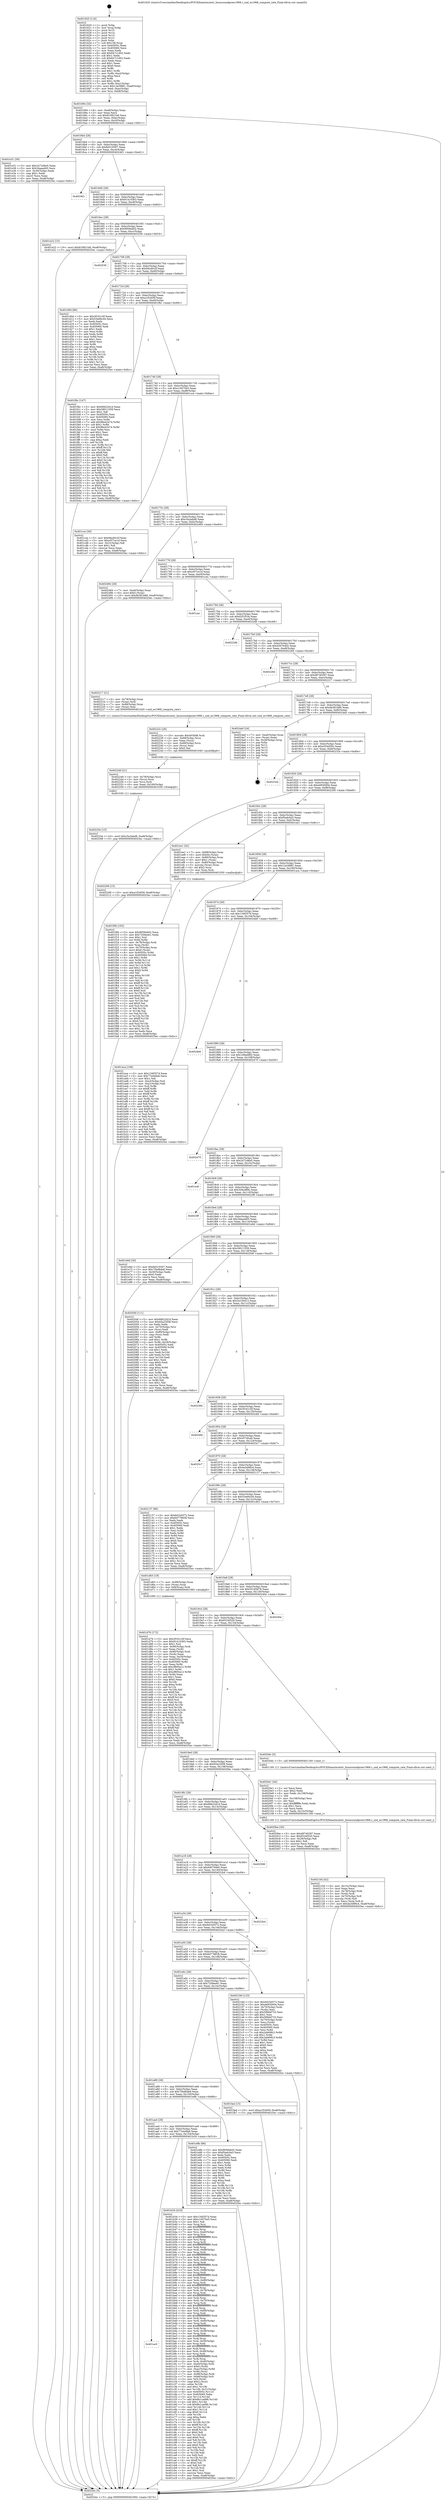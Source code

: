 digraph "0x401620" {
  label = "0x401620 (/mnt/c/Users/mathe/Desktop/tcc/POCII/binaries/extr_linuxsoundpcies1968.c_snd_es1968_compute_rate_Final-ollvm.out::main(0))"
  labelloc = "t"
  node[shape=record]

  Entry [label="",width=0.3,height=0.3,shape=circle,fillcolor=black,style=filled]
  "0x401694" [label="{
     0x401694 [32]\l
     | [instrs]\l
     &nbsp;&nbsp;0x401694 \<+6\>: mov -0xa8(%rbp),%eax\l
     &nbsp;&nbsp;0x40169a \<+2\>: mov %eax,%ecx\l
     &nbsp;&nbsp;0x40169c \<+6\>: sub $0x810821b6,%ecx\l
     &nbsp;&nbsp;0x4016a2 \<+6\>: mov %eax,-0xbc(%rbp)\l
     &nbsp;&nbsp;0x4016a8 \<+6\>: mov %ecx,-0xc0(%rbp)\l
     &nbsp;&nbsp;0x4016ae \<+6\>: je 0000000000401e31 \<main+0x811\>\l
  }"]
  "0x401e31" [label="{
     0x401e31 [30]\l
     | [instrs]\l
     &nbsp;&nbsp;0x401e31 \<+5\>: mov $0x2472d6e5,%eax\l
     &nbsp;&nbsp;0x401e36 \<+5\>: mov $0x34aaa465,%ecx\l
     &nbsp;&nbsp;0x401e3b \<+3\>: mov -0x30(%rbp),%edx\l
     &nbsp;&nbsp;0x401e3e \<+3\>: cmp $0x1,%edx\l
     &nbsp;&nbsp;0x401e41 \<+3\>: cmovl %ecx,%eax\l
     &nbsp;&nbsp;0x401e44 \<+6\>: mov %eax,-0xa8(%rbp)\l
     &nbsp;&nbsp;0x401e4a \<+5\>: jmp 00000000004025ec \<main+0xfcc\>\l
  }"]
  "0x4016b4" [label="{
     0x4016b4 [28]\l
     | [instrs]\l
     &nbsp;&nbsp;0x4016b4 \<+5\>: jmp 00000000004016b9 \<main+0x99\>\l
     &nbsp;&nbsp;0x4016b9 \<+6\>: mov -0xbc(%rbp),%eax\l
     &nbsp;&nbsp;0x4016bf \<+5\>: sub $0x8d319307,%eax\l
     &nbsp;&nbsp;0x4016c4 \<+6\>: mov %eax,-0xc4(%rbp)\l
     &nbsp;&nbsp;0x4016ca \<+6\>: je 0000000000402461 \<main+0xe41\>\l
  }"]
  Exit [label="",width=0.3,height=0.3,shape=circle,fillcolor=black,style=filled,peripheries=2]
  "0x402461" [label="{
     0x402461\l
  }", style=dashed]
  "0x4016d0" [label="{
     0x4016d0 [28]\l
     | [instrs]\l
     &nbsp;&nbsp;0x4016d0 \<+5\>: jmp 00000000004016d5 \<main+0xb5\>\l
     &nbsp;&nbsp;0x4016d5 \<+6\>: mov -0xbc(%rbp),%eax\l
     &nbsp;&nbsp;0x4016db \<+5\>: sub $0x91410363,%eax\l
     &nbsp;&nbsp;0x4016e0 \<+6\>: mov %eax,-0xc8(%rbp)\l
     &nbsp;&nbsp;0x4016e6 \<+6\>: je 0000000000401e22 \<main+0x802\>\l
  }"]
  "0x40225e" [label="{
     0x40225e [15]\l
     | [instrs]\l
     &nbsp;&nbsp;0x40225e \<+10\>: movl $0xc5a3abd8,-0xa8(%rbp)\l
     &nbsp;&nbsp;0x402268 \<+5\>: jmp 00000000004025ec \<main+0xfcc\>\l
  }"]
  "0x401e22" [label="{
     0x401e22 [15]\l
     | [instrs]\l
     &nbsp;&nbsp;0x401e22 \<+10\>: movl $0x810821b6,-0xa8(%rbp)\l
     &nbsp;&nbsp;0x401e2c \<+5\>: jmp 00000000004025ec \<main+0xfcc\>\l
  }"]
  "0x4016ec" [label="{
     0x4016ec [28]\l
     | [instrs]\l
     &nbsp;&nbsp;0x4016ec \<+5\>: jmp 00000000004016f1 \<main+0xd1\>\l
     &nbsp;&nbsp;0x4016f1 \<+6\>: mov -0xbc(%rbp),%eax\l
     &nbsp;&nbsp;0x4016f7 \<+5\>: sub $0x9959eb02,%eax\l
     &nbsp;&nbsp;0x4016fc \<+6\>: mov %eax,-0xcc(%rbp)\l
     &nbsp;&nbsp;0x401702 \<+6\>: je 0000000000402536 \<main+0xf16\>\l
  }"]
  "0x402249" [label="{
     0x402249 [21]\l
     | [instrs]\l
     &nbsp;&nbsp;0x402249 \<+4\>: mov -0x78(%rbp),%rcx\l
     &nbsp;&nbsp;0x40224d \<+3\>: mov (%rcx),%rcx\l
     &nbsp;&nbsp;0x402250 \<+3\>: mov %rcx,%rdi\l
     &nbsp;&nbsp;0x402253 \<+6\>: mov %eax,-0x160(%rbp)\l
     &nbsp;&nbsp;0x402259 \<+5\>: call 0000000000401030 \<free@plt\>\l
     | [calls]\l
     &nbsp;&nbsp;0x401030 \{1\} (unknown)\l
  }"]
  "0x402536" [label="{
     0x402536\l
  }", style=dashed]
  "0x401708" [label="{
     0x401708 [28]\l
     | [instrs]\l
     &nbsp;&nbsp;0x401708 \<+5\>: jmp 000000000040170d \<main+0xed\>\l
     &nbsp;&nbsp;0x40170d \<+6\>: mov -0xbc(%rbp),%eax\l
     &nbsp;&nbsp;0x401713 \<+5\>: sub $0x9dcd0c2f,%eax\l
     &nbsp;&nbsp;0x401718 \<+6\>: mov %eax,-0xd0(%rbp)\l
     &nbsp;&nbsp;0x40171e \<+6\>: je 0000000000401d0d \<main+0x6ed\>\l
  }"]
  "0x40222c" [label="{
     0x40222c [29]\l
     | [instrs]\l
     &nbsp;&nbsp;0x40222c \<+10\>: movabs $0x4030d6,%rdi\l
     &nbsp;&nbsp;0x402236 \<+4\>: mov -0x68(%rbp),%rcx\l
     &nbsp;&nbsp;0x40223a \<+2\>: mov %eax,(%rcx)\l
     &nbsp;&nbsp;0x40223c \<+4\>: mov -0x68(%rbp),%rcx\l
     &nbsp;&nbsp;0x402240 \<+2\>: mov (%rcx),%esi\l
     &nbsp;&nbsp;0x402242 \<+2\>: mov $0x0,%al\l
     &nbsp;&nbsp;0x402244 \<+5\>: call 0000000000401040 \<printf@plt\>\l
     | [calls]\l
     &nbsp;&nbsp;0x401040 \{1\} (unknown)\l
  }"]
  "0x401d0d" [label="{
     0x401d0d [86]\l
     | [instrs]\l
     &nbsp;&nbsp;0x401d0d \<+5\>: mov $0x3f161c5f,%eax\l
     &nbsp;&nbsp;0x401d12 \<+5\>: mov $0x53e66c04,%ecx\l
     &nbsp;&nbsp;0x401d17 \<+2\>: xor %edx,%edx\l
     &nbsp;&nbsp;0x401d19 \<+7\>: mov 0x40505c,%esi\l
     &nbsp;&nbsp;0x401d20 \<+7\>: mov 0x405060,%edi\l
     &nbsp;&nbsp;0x401d27 \<+3\>: sub $0x1,%edx\l
     &nbsp;&nbsp;0x401d2a \<+3\>: mov %esi,%r8d\l
     &nbsp;&nbsp;0x401d2d \<+3\>: add %edx,%r8d\l
     &nbsp;&nbsp;0x401d30 \<+4\>: imul %r8d,%esi\l
     &nbsp;&nbsp;0x401d34 \<+3\>: and $0x1,%esi\l
     &nbsp;&nbsp;0x401d37 \<+3\>: cmp $0x0,%esi\l
     &nbsp;&nbsp;0x401d3a \<+4\>: sete %r9b\l
     &nbsp;&nbsp;0x401d3e \<+3\>: cmp $0xa,%edi\l
     &nbsp;&nbsp;0x401d41 \<+4\>: setl %r10b\l
     &nbsp;&nbsp;0x401d45 \<+3\>: mov %r9b,%r11b\l
     &nbsp;&nbsp;0x401d48 \<+3\>: and %r10b,%r11b\l
     &nbsp;&nbsp;0x401d4b \<+3\>: xor %r10b,%r9b\l
     &nbsp;&nbsp;0x401d4e \<+3\>: or %r9b,%r11b\l
     &nbsp;&nbsp;0x401d51 \<+4\>: test $0x1,%r11b\l
     &nbsp;&nbsp;0x401d55 \<+3\>: cmovne %ecx,%eax\l
     &nbsp;&nbsp;0x401d58 \<+6\>: mov %eax,-0xa8(%rbp)\l
     &nbsp;&nbsp;0x401d5e \<+5\>: jmp 00000000004025ec \<main+0xfcc\>\l
  }"]
  "0x401724" [label="{
     0x401724 [28]\l
     | [instrs]\l
     &nbsp;&nbsp;0x401724 \<+5\>: jmp 0000000000401729 \<main+0x109\>\l
     &nbsp;&nbsp;0x401729 \<+6\>: mov -0xbc(%rbp),%eax\l
     &nbsp;&nbsp;0x40172f \<+5\>: sub $0xa1f2405f,%eax\l
     &nbsp;&nbsp;0x401734 \<+6\>: mov %eax,-0xd4(%rbp)\l
     &nbsp;&nbsp;0x40173a \<+6\>: je 0000000000401fbc \<main+0x99c\>\l
  }"]
  "0x40210d" [label="{
     0x40210d [42]\l
     | [instrs]\l
     &nbsp;&nbsp;0x40210d \<+6\>: mov -0x15c(%rbp),%ecx\l
     &nbsp;&nbsp;0x402113 \<+3\>: imul %eax,%ecx\l
     &nbsp;&nbsp;0x402116 \<+4\>: mov -0x78(%rbp),%rdi\l
     &nbsp;&nbsp;0x40211a \<+3\>: mov (%rdi),%rdi\l
     &nbsp;&nbsp;0x40211d \<+4\>: mov -0x70(%rbp),%r8\l
     &nbsp;&nbsp;0x402121 \<+3\>: movslq (%r8),%r8\l
     &nbsp;&nbsp;0x402124 \<+4\>: mov %ecx,(%rdi,%r8,4)\l
     &nbsp;&nbsp;0x402128 \<+10\>: movl $0x4a3d98c4,-0xa8(%rbp)\l
     &nbsp;&nbsp;0x402132 \<+5\>: jmp 00000000004025ec \<main+0xfcc\>\l
  }"]
  "0x401fbc" [label="{
     0x401fbc [147]\l
     | [instrs]\l
     &nbsp;&nbsp;0x401fbc \<+5\>: mov $0x66622d1d,%eax\l
     &nbsp;&nbsp;0x401fc1 \<+5\>: mov $0x39011559,%ecx\l
     &nbsp;&nbsp;0x401fc6 \<+2\>: mov $0x1,%dl\l
     &nbsp;&nbsp;0x401fc8 \<+7\>: mov 0x40505c,%esi\l
     &nbsp;&nbsp;0x401fcf \<+7\>: mov 0x405060,%edi\l
     &nbsp;&nbsp;0x401fd6 \<+3\>: mov %esi,%r8d\l
     &nbsp;&nbsp;0x401fd9 \<+7\>: add $0x96e42e74,%r8d\l
     &nbsp;&nbsp;0x401fe0 \<+4\>: sub $0x1,%r8d\l
     &nbsp;&nbsp;0x401fe4 \<+7\>: sub $0x96e42e74,%r8d\l
     &nbsp;&nbsp;0x401feb \<+4\>: imul %r8d,%esi\l
     &nbsp;&nbsp;0x401fef \<+3\>: and $0x1,%esi\l
     &nbsp;&nbsp;0x401ff2 \<+3\>: cmp $0x0,%esi\l
     &nbsp;&nbsp;0x401ff5 \<+4\>: sete %r9b\l
     &nbsp;&nbsp;0x401ff9 \<+3\>: cmp $0xa,%edi\l
     &nbsp;&nbsp;0x401ffc \<+4\>: setl %r10b\l
     &nbsp;&nbsp;0x402000 \<+3\>: mov %r9b,%r11b\l
     &nbsp;&nbsp;0x402003 \<+4\>: xor $0xff,%r11b\l
     &nbsp;&nbsp;0x402007 \<+3\>: mov %r10b,%bl\l
     &nbsp;&nbsp;0x40200a \<+3\>: xor $0xff,%bl\l
     &nbsp;&nbsp;0x40200d \<+3\>: xor $0x0,%dl\l
     &nbsp;&nbsp;0x402010 \<+3\>: mov %r11b,%r14b\l
     &nbsp;&nbsp;0x402013 \<+4\>: and $0x0,%r14b\l
     &nbsp;&nbsp;0x402017 \<+3\>: and %dl,%r9b\l
     &nbsp;&nbsp;0x40201a \<+3\>: mov %bl,%r15b\l
     &nbsp;&nbsp;0x40201d \<+4\>: and $0x0,%r15b\l
     &nbsp;&nbsp;0x402021 \<+3\>: and %dl,%r10b\l
     &nbsp;&nbsp;0x402024 \<+3\>: or %r9b,%r14b\l
     &nbsp;&nbsp;0x402027 \<+3\>: or %r10b,%r15b\l
     &nbsp;&nbsp;0x40202a \<+3\>: xor %r15b,%r14b\l
     &nbsp;&nbsp;0x40202d \<+3\>: or %bl,%r11b\l
     &nbsp;&nbsp;0x402030 \<+4\>: xor $0xff,%r11b\l
     &nbsp;&nbsp;0x402034 \<+3\>: or $0x0,%dl\l
     &nbsp;&nbsp;0x402037 \<+3\>: and %dl,%r11b\l
     &nbsp;&nbsp;0x40203a \<+3\>: or %r11b,%r14b\l
     &nbsp;&nbsp;0x40203d \<+4\>: test $0x1,%r14b\l
     &nbsp;&nbsp;0x402041 \<+3\>: cmovne %ecx,%eax\l
     &nbsp;&nbsp;0x402044 \<+6\>: mov %eax,-0xa8(%rbp)\l
     &nbsp;&nbsp;0x40204a \<+5\>: jmp 00000000004025ec \<main+0xfcc\>\l
  }"]
  "0x401740" [label="{
     0x401740 [28]\l
     | [instrs]\l
     &nbsp;&nbsp;0x401740 \<+5\>: jmp 0000000000401745 \<main+0x125\>\l
     &nbsp;&nbsp;0x401745 \<+6\>: mov -0xbc(%rbp),%eax\l
     &nbsp;&nbsp;0x40174b \<+5\>: sub $0xc10070e5,%eax\l
     &nbsp;&nbsp;0x401750 \<+6\>: mov %eax,-0xd8(%rbp)\l
     &nbsp;&nbsp;0x401756 \<+6\>: je 0000000000401cce \<main+0x6ae\>\l
  }"]
  "0x4020e1" [label="{
     0x4020e1 [44]\l
     | [instrs]\l
     &nbsp;&nbsp;0x4020e1 \<+2\>: xor %ecx,%ecx\l
     &nbsp;&nbsp;0x4020e3 \<+5\>: mov $0x2,%edx\l
     &nbsp;&nbsp;0x4020e8 \<+6\>: mov %edx,-0x158(%rbp)\l
     &nbsp;&nbsp;0x4020ee \<+1\>: cltd\l
     &nbsp;&nbsp;0x4020ef \<+6\>: mov -0x158(%rbp),%esi\l
     &nbsp;&nbsp;0x4020f5 \<+2\>: idiv %esi\l
     &nbsp;&nbsp;0x4020f7 \<+6\>: imul $0xfffffffe,%edx,%edx\l
     &nbsp;&nbsp;0x4020fd \<+3\>: sub $0x1,%ecx\l
     &nbsp;&nbsp;0x402100 \<+2\>: sub %ecx,%edx\l
     &nbsp;&nbsp;0x402102 \<+6\>: mov %edx,-0x15c(%rbp)\l
     &nbsp;&nbsp;0x402108 \<+5\>: call 0000000000401160 \<next_i\>\l
     | [calls]\l
     &nbsp;&nbsp;0x401160 \{1\} (/mnt/c/Users/mathe/Desktop/tcc/POCII/binaries/extr_linuxsoundpcies1968.c_snd_es1968_compute_rate_Final-ollvm.out::next_i)\l
  }"]
  "0x401cce" [label="{
     0x401cce [30]\l
     | [instrs]\l
     &nbsp;&nbsp;0x401cce \<+5\>: mov $0x9dcd0c2f,%eax\l
     &nbsp;&nbsp;0x401cd3 \<+5\>: mov $0xcf37ce1d,%ecx\l
     &nbsp;&nbsp;0x401cd8 \<+3\>: mov -0x31(%rbp),%dl\l
     &nbsp;&nbsp;0x401cdb \<+3\>: test $0x1,%dl\l
     &nbsp;&nbsp;0x401cde \<+3\>: cmovne %ecx,%eax\l
     &nbsp;&nbsp;0x401ce1 \<+6\>: mov %eax,-0xa8(%rbp)\l
     &nbsp;&nbsp;0x401ce7 \<+5\>: jmp 00000000004025ec \<main+0xfcc\>\l
  }"]
  "0x40175c" [label="{
     0x40175c [28]\l
     | [instrs]\l
     &nbsp;&nbsp;0x40175c \<+5\>: jmp 0000000000401761 \<main+0x141\>\l
     &nbsp;&nbsp;0x401761 \<+6\>: mov -0xbc(%rbp),%eax\l
     &nbsp;&nbsp;0x401767 \<+5\>: sub $0xc5a3abd8,%eax\l
     &nbsp;&nbsp;0x40176c \<+6\>: mov %eax,-0xdc(%rbp)\l
     &nbsp;&nbsp;0x401772 \<+6\>: je 0000000000402484 \<main+0xe64\>\l
  }"]
  "0x401f0b" [label="{
     0x401f0b [162]\l
     | [instrs]\l
     &nbsp;&nbsp;0x401f0b \<+5\>: mov $0x9959eb02,%ecx\l
     &nbsp;&nbsp;0x401f10 \<+5\>: mov $0x7209ee61,%edx\l
     &nbsp;&nbsp;0x401f15 \<+3\>: mov $0x1,%sil\l
     &nbsp;&nbsp;0x401f18 \<+3\>: xor %r8d,%r8d\l
     &nbsp;&nbsp;0x401f1b \<+4\>: mov -0x78(%rbp),%rdi\l
     &nbsp;&nbsp;0x401f1f \<+3\>: mov %rax,(%rdi)\l
     &nbsp;&nbsp;0x401f22 \<+4\>: mov -0x70(%rbp),%rax\l
     &nbsp;&nbsp;0x401f26 \<+6\>: movl $0x0,(%rax)\l
     &nbsp;&nbsp;0x401f2c \<+8\>: mov 0x40505c,%r9d\l
     &nbsp;&nbsp;0x401f34 \<+8\>: mov 0x405060,%r10d\l
     &nbsp;&nbsp;0x401f3c \<+4\>: sub $0x1,%r8d\l
     &nbsp;&nbsp;0x401f40 \<+3\>: mov %r9d,%r11d\l
     &nbsp;&nbsp;0x401f43 \<+3\>: add %r8d,%r11d\l
     &nbsp;&nbsp;0x401f46 \<+4\>: imul %r11d,%r9d\l
     &nbsp;&nbsp;0x401f4a \<+4\>: and $0x1,%r9d\l
     &nbsp;&nbsp;0x401f4e \<+4\>: cmp $0x0,%r9d\l
     &nbsp;&nbsp;0x401f52 \<+3\>: sete %bl\l
     &nbsp;&nbsp;0x401f55 \<+4\>: cmp $0xa,%r10d\l
     &nbsp;&nbsp;0x401f59 \<+4\>: setl %r14b\l
     &nbsp;&nbsp;0x401f5d \<+3\>: mov %bl,%r15b\l
     &nbsp;&nbsp;0x401f60 \<+4\>: xor $0xff,%r15b\l
     &nbsp;&nbsp;0x401f64 \<+3\>: mov %r14b,%r12b\l
     &nbsp;&nbsp;0x401f67 \<+4\>: xor $0xff,%r12b\l
     &nbsp;&nbsp;0x401f6b \<+4\>: xor $0x0,%sil\l
     &nbsp;&nbsp;0x401f6f \<+3\>: mov %r15b,%r13b\l
     &nbsp;&nbsp;0x401f72 \<+4\>: and $0x0,%r13b\l
     &nbsp;&nbsp;0x401f76 \<+3\>: and %sil,%bl\l
     &nbsp;&nbsp;0x401f79 \<+3\>: mov %r12b,%al\l
     &nbsp;&nbsp;0x401f7c \<+2\>: and $0x0,%al\l
     &nbsp;&nbsp;0x401f7e \<+3\>: and %sil,%r14b\l
     &nbsp;&nbsp;0x401f81 \<+3\>: or %bl,%r13b\l
     &nbsp;&nbsp;0x401f84 \<+3\>: or %r14b,%al\l
     &nbsp;&nbsp;0x401f87 \<+3\>: xor %al,%r13b\l
     &nbsp;&nbsp;0x401f8a \<+3\>: or %r12b,%r15b\l
     &nbsp;&nbsp;0x401f8d \<+4\>: xor $0xff,%r15b\l
     &nbsp;&nbsp;0x401f91 \<+4\>: or $0x0,%sil\l
     &nbsp;&nbsp;0x401f95 \<+3\>: and %sil,%r15b\l
     &nbsp;&nbsp;0x401f98 \<+3\>: or %r15b,%r13b\l
     &nbsp;&nbsp;0x401f9b \<+4\>: test $0x1,%r13b\l
     &nbsp;&nbsp;0x401f9f \<+3\>: cmovne %edx,%ecx\l
     &nbsp;&nbsp;0x401fa2 \<+6\>: mov %ecx,-0xa8(%rbp)\l
     &nbsp;&nbsp;0x401fa8 \<+5\>: jmp 00000000004025ec \<main+0xfcc\>\l
  }"]
  "0x402484" [label="{
     0x402484 [28]\l
     | [instrs]\l
     &nbsp;&nbsp;0x402484 \<+7\>: mov -0xa0(%rbp),%rax\l
     &nbsp;&nbsp;0x40248b \<+6\>: movl $0x0,(%rax)\l
     &nbsp;&nbsp;0x402491 \<+10\>: movl $0xdb381b80,-0xa8(%rbp)\l
     &nbsp;&nbsp;0x40249b \<+5\>: jmp 00000000004025ec \<main+0xfcc\>\l
  }"]
  "0x401778" [label="{
     0x401778 [28]\l
     | [instrs]\l
     &nbsp;&nbsp;0x401778 \<+5\>: jmp 000000000040177d \<main+0x15d\>\l
     &nbsp;&nbsp;0x40177d \<+6\>: mov -0xbc(%rbp),%eax\l
     &nbsp;&nbsp;0x401783 \<+5\>: sub $0xcf37ce1d,%eax\l
     &nbsp;&nbsp;0x401788 \<+6\>: mov %eax,-0xe0(%rbp)\l
     &nbsp;&nbsp;0x40178e \<+6\>: je 0000000000401cec \<main+0x6cc\>\l
  }"]
  "0x401d76" [label="{
     0x401d76 [172]\l
     | [instrs]\l
     &nbsp;&nbsp;0x401d76 \<+5\>: mov $0x3f161c5f,%ecx\l
     &nbsp;&nbsp;0x401d7b \<+5\>: mov $0x91410363,%edx\l
     &nbsp;&nbsp;0x401d80 \<+3\>: mov $0x1,%sil\l
     &nbsp;&nbsp;0x401d83 \<+7\>: mov -0x90(%rbp),%rdi\l
     &nbsp;&nbsp;0x401d8a \<+2\>: mov %eax,(%rdi)\l
     &nbsp;&nbsp;0x401d8c \<+7\>: mov -0x90(%rbp),%rdi\l
     &nbsp;&nbsp;0x401d93 \<+2\>: mov (%rdi),%eax\l
     &nbsp;&nbsp;0x401d95 \<+3\>: mov %eax,-0x30(%rbp)\l
     &nbsp;&nbsp;0x401d98 \<+7\>: mov 0x40505c,%eax\l
     &nbsp;&nbsp;0x401d9f \<+8\>: mov 0x405060,%r8d\l
     &nbsp;&nbsp;0x401da7 \<+3\>: mov %eax,%r9d\l
     &nbsp;&nbsp;0x401daa \<+7\>: add $0xcf800a12,%r9d\l
     &nbsp;&nbsp;0x401db1 \<+4\>: sub $0x1,%r9d\l
     &nbsp;&nbsp;0x401db5 \<+7\>: sub $0xcf800a12,%r9d\l
     &nbsp;&nbsp;0x401dbc \<+4\>: imul %r9d,%eax\l
     &nbsp;&nbsp;0x401dc0 \<+3\>: and $0x1,%eax\l
     &nbsp;&nbsp;0x401dc3 \<+3\>: cmp $0x0,%eax\l
     &nbsp;&nbsp;0x401dc6 \<+4\>: sete %r10b\l
     &nbsp;&nbsp;0x401dca \<+4\>: cmp $0xa,%r8d\l
     &nbsp;&nbsp;0x401dce \<+4\>: setl %r11b\l
     &nbsp;&nbsp;0x401dd2 \<+3\>: mov %r10b,%bl\l
     &nbsp;&nbsp;0x401dd5 \<+3\>: xor $0xff,%bl\l
     &nbsp;&nbsp;0x401dd8 \<+3\>: mov %r11b,%r14b\l
     &nbsp;&nbsp;0x401ddb \<+4\>: xor $0xff,%r14b\l
     &nbsp;&nbsp;0x401ddf \<+4\>: xor $0x0,%sil\l
     &nbsp;&nbsp;0x401de3 \<+3\>: mov %bl,%r15b\l
     &nbsp;&nbsp;0x401de6 \<+4\>: and $0x0,%r15b\l
     &nbsp;&nbsp;0x401dea \<+3\>: and %sil,%r10b\l
     &nbsp;&nbsp;0x401ded \<+3\>: mov %r14b,%r12b\l
     &nbsp;&nbsp;0x401df0 \<+4\>: and $0x0,%r12b\l
     &nbsp;&nbsp;0x401df4 \<+3\>: and %sil,%r11b\l
     &nbsp;&nbsp;0x401df7 \<+3\>: or %r10b,%r15b\l
     &nbsp;&nbsp;0x401dfa \<+3\>: or %r11b,%r12b\l
     &nbsp;&nbsp;0x401dfd \<+3\>: xor %r12b,%r15b\l
     &nbsp;&nbsp;0x401e00 \<+3\>: or %r14b,%bl\l
     &nbsp;&nbsp;0x401e03 \<+3\>: xor $0xff,%bl\l
     &nbsp;&nbsp;0x401e06 \<+4\>: or $0x0,%sil\l
     &nbsp;&nbsp;0x401e0a \<+3\>: and %sil,%bl\l
     &nbsp;&nbsp;0x401e0d \<+3\>: or %bl,%r15b\l
     &nbsp;&nbsp;0x401e10 \<+4\>: test $0x1,%r15b\l
     &nbsp;&nbsp;0x401e14 \<+3\>: cmovne %edx,%ecx\l
     &nbsp;&nbsp;0x401e17 \<+6\>: mov %ecx,-0xa8(%rbp)\l
     &nbsp;&nbsp;0x401e1d \<+5\>: jmp 00000000004025ec \<main+0xfcc\>\l
  }"]
  "0x401cec" [label="{
     0x401cec\l
  }", style=dashed]
  "0x401794" [label="{
     0x401794 [28]\l
     | [instrs]\l
     &nbsp;&nbsp;0x401794 \<+5\>: jmp 0000000000401799 \<main+0x179\>\l
     &nbsp;&nbsp;0x401799 \<+6\>: mov -0xbc(%rbp),%eax\l
     &nbsp;&nbsp;0x40179f \<+5\>: sub $0xd2f1f53a,%eax\l
     &nbsp;&nbsp;0x4017a4 \<+6\>: mov %eax,-0xe4(%rbp)\l
     &nbsp;&nbsp;0x4017aa \<+6\>: je 00000000004022d8 \<main+0xcb8\>\l
  }"]
  "0x401ac0" [label="{
     0x401ac0\l
  }", style=dashed]
  "0x4022d8" [label="{
     0x4022d8\l
  }", style=dashed]
  "0x4017b0" [label="{
     0x4017b0 [28]\l
     | [instrs]\l
     &nbsp;&nbsp;0x4017b0 \<+5\>: jmp 00000000004017b5 \<main+0x195\>\l
     &nbsp;&nbsp;0x4017b5 \<+6\>: mov -0xbc(%rbp),%eax\l
     &nbsp;&nbsp;0x4017bb \<+5\>: sub $0xd367b4d2,%eax\l
     &nbsp;&nbsp;0x4017c0 \<+6\>: mov %eax,-0xe8(%rbp)\l
     &nbsp;&nbsp;0x4017c6 \<+6\>: je 000000000040226d \<main+0xc4d\>\l
  }"]
  "0x401b34" [label="{
     0x401b34 [410]\l
     | [instrs]\l
     &nbsp;&nbsp;0x401b34 \<+5\>: mov $0x134f357d,%eax\l
     &nbsp;&nbsp;0x401b39 \<+5\>: mov $0xc10070e5,%ecx\l
     &nbsp;&nbsp;0x401b3e \<+2\>: mov $0x1,%dl\l
     &nbsp;&nbsp;0x401b40 \<+3\>: mov %rsp,%rsi\l
     &nbsp;&nbsp;0x401b43 \<+4\>: add $0xfffffffffffffff0,%rsi\l
     &nbsp;&nbsp;0x401b47 \<+3\>: mov %rsi,%rsp\l
     &nbsp;&nbsp;0x401b4a \<+7\>: mov %rsi,-0xa0(%rbp)\l
     &nbsp;&nbsp;0x401b51 \<+3\>: mov %rsp,%rsi\l
     &nbsp;&nbsp;0x401b54 \<+4\>: add $0xfffffffffffffff0,%rsi\l
     &nbsp;&nbsp;0x401b58 \<+3\>: mov %rsi,%rsp\l
     &nbsp;&nbsp;0x401b5b \<+3\>: mov %rsp,%rdi\l
     &nbsp;&nbsp;0x401b5e \<+4\>: add $0xfffffffffffffff0,%rdi\l
     &nbsp;&nbsp;0x401b62 \<+3\>: mov %rdi,%rsp\l
     &nbsp;&nbsp;0x401b65 \<+7\>: mov %rdi,-0x98(%rbp)\l
     &nbsp;&nbsp;0x401b6c \<+3\>: mov %rsp,%rdi\l
     &nbsp;&nbsp;0x401b6f \<+4\>: add $0xfffffffffffffff0,%rdi\l
     &nbsp;&nbsp;0x401b73 \<+3\>: mov %rdi,%rsp\l
     &nbsp;&nbsp;0x401b76 \<+7\>: mov %rdi,-0x90(%rbp)\l
     &nbsp;&nbsp;0x401b7d \<+3\>: mov %rsp,%rdi\l
     &nbsp;&nbsp;0x401b80 \<+4\>: add $0xfffffffffffffff0,%rdi\l
     &nbsp;&nbsp;0x401b84 \<+3\>: mov %rdi,%rsp\l
     &nbsp;&nbsp;0x401b87 \<+7\>: mov %rdi,-0x88(%rbp)\l
     &nbsp;&nbsp;0x401b8e \<+3\>: mov %rsp,%rdi\l
     &nbsp;&nbsp;0x401b91 \<+4\>: add $0xfffffffffffffff0,%rdi\l
     &nbsp;&nbsp;0x401b95 \<+3\>: mov %rdi,%rsp\l
     &nbsp;&nbsp;0x401b98 \<+4\>: mov %rdi,-0x80(%rbp)\l
     &nbsp;&nbsp;0x401b9c \<+3\>: mov %rsp,%rdi\l
     &nbsp;&nbsp;0x401b9f \<+4\>: add $0xfffffffffffffff0,%rdi\l
     &nbsp;&nbsp;0x401ba3 \<+3\>: mov %rdi,%rsp\l
     &nbsp;&nbsp;0x401ba6 \<+4\>: mov %rdi,-0x78(%rbp)\l
     &nbsp;&nbsp;0x401baa \<+3\>: mov %rsp,%rdi\l
     &nbsp;&nbsp;0x401bad \<+4\>: add $0xfffffffffffffff0,%rdi\l
     &nbsp;&nbsp;0x401bb1 \<+3\>: mov %rdi,%rsp\l
     &nbsp;&nbsp;0x401bb4 \<+4\>: mov %rdi,-0x70(%rbp)\l
     &nbsp;&nbsp;0x401bb8 \<+3\>: mov %rsp,%rdi\l
     &nbsp;&nbsp;0x401bbb \<+4\>: add $0xfffffffffffffff0,%rdi\l
     &nbsp;&nbsp;0x401bbf \<+3\>: mov %rdi,%rsp\l
     &nbsp;&nbsp;0x401bc2 \<+4\>: mov %rdi,-0x68(%rbp)\l
     &nbsp;&nbsp;0x401bc6 \<+3\>: mov %rsp,%rdi\l
     &nbsp;&nbsp;0x401bc9 \<+4\>: add $0xfffffffffffffff0,%rdi\l
     &nbsp;&nbsp;0x401bcd \<+3\>: mov %rdi,%rsp\l
     &nbsp;&nbsp;0x401bd0 \<+4\>: mov %rdi,-0x60(%rbp)\l
     &nbsp;&nbsp;0x401bd4 \<+3\>: mov %rsp,%rdi\l
     &nbsp;&nbsp;0x401bd7 \<+4\>: add $0xfffffffffffffff0,%rdi\l
     &nbsp;&nbsp;0x401bdb \<+3\>: mov %rdi,%rsp\l
     &nbsp;&nbsp;0x401bde \<+4\>: mov %rdi,-0x58(%rbp)\l
     &nbsp;&nbsp;0x401be2 \<+3\>: mov %rsp,%rdi\l
     &nbsp;&nbsp;0x401be5 \<+4\>: add $0xfffffffffffffff0,%rdi\l
     &nbsp;&nbsp;0x401be9 \<+3\>: mov %rdi,%rsp\l
     &nbsp;&nbsp;0x401bec \<+4\>: mov %rdi,-0x50(%rbp)\l
     &nbsp;&nbsp;0x401bf0 \<+3\>: mov %rsp,%rdi\l
     &nbsp;&nbsp;0x401bf3 \<+4\>: add $0xfffffffffffffff0,%rdi\l
     &nbsp;&nbsp;0x401bf7 \<+3\>: mov %rdi,%rsp\l
     &nbsp;&nbsp;0x401bfa \<+4\>: mov %rdi,-0x48(%rbp)\l
     &nbsp;&nbsp;0x401bfe \<+3\>: mov %rsp,%rdi\l
     &nbsp;&nbsp;0x401c01 \<+4\>: add $0xfffffffffffffff0,%rdi\l
     &nbsp;&nbsp;0x401c05 \<+3\>: mov %rdi,%rsp\l
     &nbsp;&nbsp;0x401c08 \<+4\>: mov %rdi,-0x40(%rbp)\l
     &nbsp;&nbsp;0x401c0c \<+7\>: mov -0xa0(%rbp),%rdi\l
     &nbsp;&nbsp;0x401c13 \<+6\>: movl $0x0,(%rdi)\l
     &nbsp;&nbsp;0x401c19 \<+7\>: mov -0xac(%rbp),%r8d\l
     &nbsp;&nbsp;0x401c20 \<+3\>: mov %r8d,(%rsi)\l
     &nbsp;&nbsp;0x401c23 \<+7\>: mov -0x98(%rbp),%rdi\l
     &nbsp;&nbsp;0x401c2a \<+7\>: mov -0xb8(%rbp),%r9\l
     &nbsp;&nbsp;0x401c31 \<+3\>: mov %r9,(%rdi)\l
     &nbsp;&nbsp;0x401c34 \<+3\>: cmpl $0x2,(%rsi)\l
     &nbsp;&nbsp;0x401c37 \<+4\>: setne %r10b\l
     &nbsp;&nbsp;0x401c3b \<+4\>: and $0x1,%r10b\l
     &nbsp;&nbsp;0x401c3f \<+4\>: mov %r10b,-0x31(%rbp)\l
     &nbsp;&nbsp;0x401c43 \<+8\>: mov 0x40505c,%r11d\l
     &nbsp;&nbsp;0x401c4b \<+7\>: mov 0x405060,%ebx\l
     &nbsp;&nbsp;0x401c52 \<+3\>: mov %r11d,%r14d\l
     &nbsp;&nbsp;0x401c55 \<+7\>: add $0x6b1cad96,%r14d\l
     &nbsp;&nbsp;0x401c5c \<+4\>: sub $0x1,%r14d\l
     &nbsp;&nbsp;0x401c60 \<+7\>: sub $0x6b1cad96,%r14d\l
     &nbsp;&nbsp;0x401c67 \<+4\>: imul %r14d,%r11d\l
     &nbsp;&nbsp;0x401c6b \<+4\>: and $0x1,%r11d\l
     &nbsp;&nbsp;0x401c6f \<+4\>: cmp $0x0,%r11d\l
     &nbsp;&nbsp;0x401c73 \<+4\>: sete %r10b\l
     &nbsp;&nbsp;0x401c77 \<+3\>: cmp $0xa,%ebx\l
     &nbsp;&nbsp;0x401c7a \<+4\>: setl %r15b\l
     &nbsp;&nbsp;0x401c7e \<+3\>: mov %r10b,%r12b\l
     &nbsp;&nbsp;0x401c81 \<+4\>: xor $0xff,%r12b\l
     &nbsp;&nbsp;0x401c85 \<+3\>: mov %r15b,%r13b\l
     &nbsp;&nbsp;0x401c88 \<+4\>: xor $0xff,%r13b\l
     &nbsp;&nbsp;0x401c8c \<+3\>: xor $0x0,%dl\l
     &nbsp;&nbsp;0x401c8f \<+3\>: mov %r12b,%sil\l
     &nbsp;&nbsp;0x401c92 \<+4\>: and $0x0,%sil\l
     &nbsp;&nbsp;0x401c96 \<+3\>: and %dl,%r10b\l
     &nbsp;&nbsp;0x401c99 \<+3\>: mov %r13b,%dil\l
     &nbsp;&nbsp;0x401c9c \<+4\>: and $0x0,%dil\l
     &nbsp;&nbsp;0x401ca0 \<+3\>: and %dl,%r15b\l
     &nbsp;&nbsp;0x401ca3 \<+3\>: or %r10b,%sil\l
     &nbsp;&nbsp;0x401ca6 \<+3\>: or %r15b,%dil\l
     &nbsp;&nbsp;0x401ca9 \<+3\>: xor %dil,%sil\l
     &nbsp;&nbsp;0x401cac \<+3\>: or %r13b,%r12b\l
     &nbsp;&nbsp;0x401caf \<+4\>: xor $0xff,%r12b\l
     &nbsp;&nbsp;0x401cb3 \<+3\>: or $0x0,%dl\l
     &nbsp;&nbsp;0x401cb6 \<+3\>: and %dl,%r12b\l
     &nbsp;&nbsp;0x401cb9 \<+3\>: or %r12b,%sil\l
     &nbsp;&nbsp;0x401cbc \<+4\>: test $0x1,%sil\l
     &nbsp;&nbsp;0x401cc0 \<+3\>: cmovne %ecx,%eax\l
     &nbsp;&nbsp;0x401cc3 \<+6\>: mov %eax,-0xa8(%rbp)\l
     &nbsp;&nbsp;0x401cc9 \<+5\>: jmp 00000000004025ec \<main+0xfcc\>\l
  }"]
  "0x40226d" [label="{
     0x40226d\l
  }", style=dashed]
  "0x4017cc" [label="{
     0x4017cc [28]\l
     | [instrs]\l
     &nbsp;&nbsp;0x4017cc \<+5\>: jmp 00000000004017d1 \<main+0x1b1\>\l
     &nbsp;&nbsp;0x4017d1 \<+6\>: mov -0xbc(%rbp),%eax\l
     &nbsp;&nbsp;0x4017d7 \<+5\>: sub $0xd9740287,%eax\l
     &nbsp;&nbsp;0x4017dc \<+6\>: mov %eax,-0xec(%rbp)\l
     &nbsp;&nbsp;0x4017e2 \<+6\>: je 0000000000402217 \<main+0xbf7\>\l
  }"]
  "0x401aa4" [label="{
     0x401aa4 [28]\l
     | [instrs]\l
     &nbsp;&nbsp;0x401aa4 \<+5\>: jmp 0000000000401aa9 \<main+0x489\>\l
     &nbsp;&nbsp;0x401aa9 \<+6\>: mov -0xbc(%rbp),%eax\l
     &nbsp;&nbsp;0x401aaf \<+5\>: sub $0x77e448a6,%eax\l
     &nbsp;&nbsp;0x401ab4 \<+6\>: mov %eax,-0x154(%rbp)\l
     &nbsp;&nbsp;0x401aba \<+6\>: je 0000000000401b34 \<main+0x514\>\l
  }"]
  "0x402217" [label="{
     0x402217 [21]\l
     | [instrs]\l
     &nbsp;&nbsp;0x402217 \<+4\>: mov -0x78(%rbp),%rax\l
     &nbsp;&nbsp;0x40221b \<+3\>: mov (%rax),%rdi\l
     &nbsp;&nbsp;0x40221e \<+7\>: mov -0x88(%rbp),%rax\l
     &nbsp;&nbsp;0x402225 \<+2\>: mov (%rax),%esi\l
     &nbsp;&nbsp;0x402227 \<+5\>: call 0000000000401420 \<snd_es1968_compute_rate\>\l
     | [calls]\l
     &nbsp;&nbsp;0x401420 \{1\} (/mnt/c/Users/mathe/Desktop/tcc/POCII/binaries/extr_linuxsoundpcies1968.c_snd_es1968_compute_rate_Final-ollvm.out::snd_es1968_compute_rate)\l
  }"]
  "0x4017e8" [label="{
     0x4017e8 [28]\l
     | [instrs]\l
     &nbsp;&nbsp;0x4017e8 \<+5\>: jmp 00000000004017ed \<main+0x1cd\>\l
     &nbsp;&nbsp;0x4017ed \<+6\>: mov -0xbc(%rbp),%eax\l
     &nbsp;&nbsp;0x4017f3 \<+5\>: sub $0xdb381b80,%eax\l
     &nbsp;&nbsp;0x4017f8 \<+6\>: mov %eax,-0xf0(%rbp)\l
     &nbsp;&nbsp;0x4017fe \<+6\>: je 00000000004024a0 \<main+0xe80\>\l
  }"]
  "0x401e8b" [label="{
     0x401e8b [86]\l
     | [instrs]\l
     &nbsp;&nbsp;0x401e8b \<+5\>: mov $0x9959eb02,%eax\l
     &nbsp;&nbsp;0x401e90 \<+5\>: mov $0xf5adc0a3,%ecx\l
     &nbsp;&nbsp;0x401e95 \<+2\>: xor %edx,%edx\l
     &nbsp;&nbsp;0x401e97 \<+7\>: mov 0x40505c,%esi\l
     &nbsp;&nbsp;0x401e9e \<+7\>: mov 0x405060,%edi\l
     &nbsp;&nbsp;0x401ea5 \<+3\>: sub $0x1,%edx\l
     &nbsp;&nbsp;0x401ea8 \<+3\>: mov %esi,%r8d\l
     &nbsp;&nbsp;0x401eab \<+3\>: add %edx,%r8d\l
     &nbsp;&nbsp;0x401eae \<+4\>: imul %r8d,%esi\l
     &nbsp;&nbsp;0x401eb2 \<+3\>: and $0x1,%esi\l
     &nbsp;&nbsp;0x401eb5 \<+3\>: cmp $0x0,%esi\l
     &nbsp;&nbsp;0x401eb8 \<+4\>: sete %r9b\l
     &nbsp;&nbsp;0x401ebc \<+3\>: cmp $0xa,%edi\l
     &nbsp;&nbsp;0x401ebf \<+4\>: setl %r10b\l
     &nbsp;&nbsp;0x401ec3 \<+3\>: mov %r9b,%r11b\l
     &nbsp;&nbsp;0x401ec6 \<+3\>: and %r10b,%r11b\l
     &nbsp;&nbsp;0x401ec9 \<+3\>: xor %r10b,%r9b\l
     &nbsp;&nbsp;0x401ecc \<+3\>: or %r9b,%r11b\l
     &nbsp;&nbsp;0x401ecf \<+4\>: test $0x1,%r11b\l
     &nbsp;&nbsp;0x401ed3 \<+3\>: cmovne %ecx,%eax\l
     &nbsp;&nbsp;0x401ed6 \<+6\>: mov %eax,-0xa8(%rbp)\l
     &nbsp;&nbsp;0x401edc \<+5\>: jmp 00000000004025ec \<main+0xfcc\>\l
  }"]
  "0x4024a0" [label="{
     0x4024a0 [24]\l
     | [instrs]\l
     &nbsp;&nbsp;0x4024a0 \<+7\>: mov -0xa0(%rbp),%rax\l
     &nbsp;&nbsp;0x4024a7 \<+2\>: mov (%rax),%eax\l
     &nbsp;&nbsp;0x4024a9 \<+4\>: lea -0x28(%rbp),%rsp\l
     &nbsp;&nbsp;0x4024ad \<+1\>: pop %rbx\l
     &nbsp;&nbsp;0x4024ae \<+2\>: pop %r12\l
     &nbsp;&nbsp;0x4024b0 \<+2\>: pop %r13\l
     &nbsp;&nbsp;0x4024b2 \<+2\>: pop %r14\l
     &nbsp;&nbsp;0x4024b4 \<+2\>: pop %r15\l
     &nbsp;&nbsp;0x4024b6 \<+1\>: pop %rbp\l
     &nbsp;&nbsp;0x4024b7 \<+1\>: ret\l
  }"]
  "0x401804" [label="{
     0x401804 [28]\l
     | [instrs]\l
     &nbsp;&nbsp;0x401804 \<+5\>: jmp 0000000000401809 \<main+0x1e9\>\l
     &nbsp;&nbsp;0x401809 \<+6\>: mov -0xbc(%rbp),%eax\l
     &nbsp;&nbsp;0x40180f \<+5\>: sub $0xe554d50c,%eax\l
     &nbsp;&nbsp;0x401814 \<+6\>: mov %eax,-0xf4(%rbp)\l
     &nbsp;&nbsp;0x40181a \<+6\>: je 000000000040232e \<main+0xd0e\>\l
  }"]
  "0x401a88" [label="{
     0x401a88 [28]\l
     | [instrs]\l
     &nbsp;&nbsp;0x401a88 \<+5\>: jmp 0000000000401a8d \<main+0x46d\>\l
     &nbsp;&nbsp;0x401a8d \<+6\>: mov -0xbc(%rbp),%eax\l
     &nbsp;&nbsp;0x401a93 \<+5\>: sub $0x75bd6de8,%eax\l
     &nbsp;&nbsp;0x401a98 \<+6\>: mov %eax,-0x150(%rbp)\l
     &nbsp;&nbsp;0x401a9e \<+6\>: je 0000000000401e8b \<main+0x86b\>\l
  }"]
  "0x40232e" [label="{
     0x40232e\l
  }", style=dashed]
  "0x401820" [label="{
     0x401820 [28]\l
     | [instrs]\l
     &nbsp;&nbsp;0x401820 \<+5\>: jmp 0000000000401825 \<main+0x205\>\l
     &nbsp;&nbsp;0x401825 \<+6\>: mov -0xbc(%rbp),%eax\l
     &nbsp;&nbsp;0x40182b \<+5\>: sub $0xe693000e,%eax\l
     &nbsp;&nbsp;0x401830 \<+6\>: mov %eax,-0xf8(%rbp)\l
     &nbsp;&nbsp;0x401836 \<+6\>: je 0000000000402208 \<main+0xbe8\>\l
  }"]
  "0x401fad" [label="{
     0x401fad [15]\l
     | [instrs]\l
     &nbsp;&nbsp;0x401fad \<+10\>: movl $0xa1f2405f,-0xa8(%rbp)\l
     &nbsp;&nbsp;0x401fb7 \<+5\>: jmp 00000000004025ec \<main+0xfcc\>\l
  }"]
  "0x402208" [label="{
     0x402208 [15]\l
     | [instrs]\l
     &nbsp;&nbsp;0x402208 \<+10\>: movl $0xa1f2405f,-0xa8(%rbp)\l
     &nbsp;&nbsp;0x402212 \<+5\>: jmp 00000000004025ec \<main+0xfcc\>\l
  }"]
  "0x40183c" [label="{
     0x40183c [28]\l
     | [instrs]\l
     &nbsp;&nbsp;0x40183c \<+5\>: jmp 0000000000401841 \<main+0x221\>\l
     &nbsp;&nbsp;0x401841 \<+6\>: mov -0xbc(%rbp),%eax\l
     &nbsp;&nbsp;0x401847 \<+5\>: sub $0xf5adc0a3,%eax\l
     &nbsp;&nbsp;0x40184c \<+6\>: mov %eax,-0xfc(%rbp)\l
     &nbsp;&nbsp;0x401852 \<+6\>: je 0000000000401ee1 \<main+0x8c1\>\l
  }"]
  "0x401a6c" [label="{
     0x401a6c [28]\l
     | [instrs]\l
     &nbsp;&nbsp;0x401a6c \<+5\>: jmp 0000000000401a71 \<main+0x451\>\l
     &nbsp;&nbsp;0x401a71 \<+6\>: mov -0xbc(%rbp),%eax\l
     &nbsp;&nbsp;0x401a77 \<+5\>: sub $0x7209ee61,%eax\l
     &nbsp;&nbsp;0x401a7c \<+6\>: mov %eax,-0x14c(%rbp)\l
     &nbsp;&nbsp;0x401a82 \<+6\>: je 0000000000401fad \<main+0x98d\>\l
  }"]
  "0x401ee1" [label="{
     0x401ee1 [42]\l
     | [instrs]\l
     &nbsp;&nbsp;0x401ee1 \<+7\>: mov -0x88(%rbp),%rax\l
     &nbsp;&nbsp;0x401ee8 \<+6\>: movl $0x64,(%rax)\l
     &nbsp;&nbsp;0x401eee \<+4\>: mov -0x80(%rbp),%rax\l
     &nbsp;&nbsp;0x401ef2 \<+6\>: movl $0x1,(%rax)\l
     &nbsp;&nbsp;0x401ef8 \<+4\>: mov -0x80(%rbp),%rax\l
     &nbsp;&nbsp;0x401efc \<+3\>: movslq (%rax),%rax\l
     &nbsp;&nbsp;0x401eff \<+4\>: shl $0x2,%rax\l
     &nbsp;&nbsp;0x401f03 \<+3\>: mov %rax,%rdi\l
     &nbsp;&nbsp;0x401f06 \<+5\>: call 0000000000401050 \<malloc@plt\>\l
     | [calls]\l
     &nbsp;&nbsp;0x401050 \{1\} (unknown)\l
  }"]
  "0x401858" [label="{
     0x401858 [28]\l
     | [instrs]\l
     &nbsp;&nbsp;0x401858 \<+5\>: jmp 000000000040185d \<main+0x23d\>\l
     &nbsp;&nbsp;0x40185d \<+6\>: mov -0xbc(%rbp),%eax\l
     &nbsp;&nbsp;0x401863 \<+5\>: sub $0x12e388f1,%eax\l
     &nbsp;&nbsp;0x401868 \<+6\>: mov %eax,-0x100(%rbp)\l
     &nbsp;&nbsp;0x40186e \<+6\>: je 0000000000401aca \<main+0x4aa\>\l
  }"]
  "0x40218d" [label="{
     0x40218d [123]\l
     | [instrs]\l
     &nbsp;&nbsp;0x40218d \<+5\>: mov $0x6d1b0572,%eax\l
     &nbsp;&nbsp;0x402192 \<+5\>: mov $0xe693000e,%ecx\l
     &nbsp;&nbsp;0x402197 \<+4\>: mov -0x70(%rbp),%rdx\l
     &nbsp;&nbsp;0x40219b \<+2\>: mov (%rdx),%esi\l
     &nbsp;&nbsp;0x40219d \<+6\>: sub $0x589dd733,%esi\l
     &nbsp;&nbsp;0x4021a3 \<+3\>: add $0x1,%esi\l
     &nbsp;&nbsp;0x4021a6 \<+6\>: add $0x589dd733,%esi\l
     &nbsp;&nbsp;0x4021ac \<+4\>: mov -0x70(%rbp),%rdx\l
     &nbsp;&nbsp;0x4021b0 \<+2\>: mov %esi,(%rdx)\l
     &nbsp;&nbsp;0x4021b2 \<+7\>: mov 0x40505c,%esi\l
     &nbsp;&nbsp;0x4021b9 \<+7\>: mov 0x405060,%edi\l
     &nbsp;&nbsp;0x4021c0 \<+3\>: mov %esi,%r8d\l
     &nbsp;&nbsp;0x4021c3 \<+7\>: sub $0x2eb69fc3,%r8d\l
     &nbsp;&nbsp;0x4021ca \<+4\>: sub $0x1,%r8d\l
     &nbsp;&nbsp;0x4021ce \<+7\>: add $0x2eb69fc3,%r8d\l
     &nbsp;&nbsp;0x4021d5 \<+4\>: imul %r8d,%esi\l
     &nbsp;&nbsp;0x4021d9 \<+3\>: and $0x1,%esi\l
     &nbsp;&nbsp;0x4021dc \<+3\>: cmp $0x0,%esi\l
     &nbsp;&nbsp;0x4021df \<+4\>: sete %r9b\l
     &nbsp;&nbsp;0x4021e3 \<+3\>: cmp $0xa,%edi\l
     &nbsp;&nbsp;0x4021e6 \<+4\>: setl %r10b\l
     &nbsp;&nbsp;0x4021ea \<+3\>: mov %r9b,%r11b\l
     &nbsp;&nbsp;0x4021ed \<+3\>: and %r10b,%r11b\l
     &nbsp;&nbsp;0x4021f0 \<+3\>: xor %r10b,%r9b\l
     &nbsp;&nbsp;0x4021f3 \<+3\>: or %r9b,%r11b\l
     &nbsp;&nbsp;0x4021f6 \<+4\>: test $0x1,%r11b\l
     &nbsp;&nbsp;0x4021fa \<+3\>: cmovne %ecx,%eax\l
     &nbsp;&nbsp;0x4021fd \<+6\>: mov %eax,-0xa8(%rbp)\l
     &nbsp;&nbsp;0x402203 \<+5\>: jmp 00000000004025ec \<main+0xfcc\>\l
  }"]
  "0x401aca" [label="{
     0x401aca [106]\l
     | [instrs]\l
     &nbsp;&nbsp;0x401aca \<+5\>: mov $0x134f357d,%eax\l
     &nbsp;&nbsp;0x401acf \<+5\>: mov $0x77e448a6,%ecx\l
     &nbsp;&nbsp;0x401ad4 \<+2\>: mov $0x1,%dl\l
     &nbsp;&nbsp;0x401ad6 \<+7\>: mov -0xa2(%rbp),%sil\l
     &nbsp;&nbsp;0x401add \<+7\>: mov -0xa1(%rbp),%dil\l
     &nbsp;&nbsp;0x401ae4 \<+3\>: mov %sil,%r8b\l
     &nbsp;&nbsp;0x401ae7 \<+4\>: xor $0xff,%r8b\l
     &nbsp;&nbsp;0x401aeb \<+3\>: mov %dil,%r9b\l
     &nbsp;&nbsp;0x401aee \<+4\>: xor $0xff,%r9b\l
     &nbsp;&nbsp;0x401af2 \<+3\>: xor $0x1,%dl\l
     &nbsp;&nbsp;0x401af5 \<+3\>: mov %r8b,%r10b\l
     &nbsp;&nbsp;0x401af8 \<+4\>: and $0xff,%r10b\l
     &nbsp;&nbsp;0x401afc \<+3\>: and %dl,%sil\l
     &nbsp;&nbsp;0x401aff \<+3\>: mov %r9b,%r11b\l
     &nbsp;&nbsp;0x401b02 \<+4\>: and $0xff,%r11b\l
     &nbsp;&nbsp;0x401b06 \<+3\>: and %dl,%dil\l
     &nbsp;&nbsp;0x401b09 \<+3\>: or %sil,%r10b\l
     &nbsp;&nbsp;0x401b0c \<+3\>: or %dil,%r11b\l
     &nbsp;&nbsp;0x401b0f \<+3\>: xor %r11b,%r10b\l
     &nbsp;&nbsp;0x401b12 \<+3\>: or %r9b,%r8b\l
     &nbsp;&nbsp;0x401b15 \<+4\>: xor $0xff,%r8b\l
     &nbsp;&nbsp;0x401b19 \<+3\>: or $0x1,%dl\l
     &nbsp;&nbsp;0x401b1c \<+3\>: and %dl,%r8b\l
     &nbsp;&nbsp;0x401b1f \<+3\>: or %r8b,%r10b\l
     &nbsp;&nbsp;0x401b22 \<+4\>: test $0x1,%r10b\l
     &nbsp;&nbsp;0x401b26 \<+3\>: cmovne %ecx,%eax\l
     &nbsp;&nbsp;0x401b29 \<+6\>: mov %eax,-0xa8(%rbp)\l
     &nbsp;&nbsp;0x401b2f \<+5\>: jmp 00000000004025ec \<main+0xfcc\>\l
  }"]
  "0x401874" [label="{
     0x401874 [28]\l
     | [instrs]\l
     &nbsp;&nbsp;0x401874 \<+5\>: jmp 0000000000401879 \<main+0x259\>\l
     &nbsp;&nbsp;0x401879 \<+6\>: mov -0xbc(%rbp),%eax\l
     &nbsp;&nbsp;0x40187f \<+5\>: sub $0x134f357d,%eax\l
     &nbsp;&nbsp;0x401884 \<+6\>: mov %eax,-0x104(%rbp)\l
     &nbsp;&nbsp;0x40188a \<+6\>: je 00000000004024b8 \<main+0xe98\>\l
  }"]
  "0x4025ec" [label="{
     0x4025ec [5]\l
     | [instrs]\l
     &nbsp;&nbsp;0x4025ec \<+5\>: jmp 0000000000401694 \<main+0x74\>\l
  }"]
  "0x401620" [label="{
     0x401620 [116]\l
     | [instrs]\l
     &nbsp;&nbsp;0x401620 \<+1\>: push %rbp\l
     &nbsp;&nbsp;0x401621 \<+3\>: mov %rsp,%rbp\l
     &nbsp;&nbsp;0x401624 \<+2\>: push %r15\l
     &nbsp;&nbsp;0x401626 \<+2\>: push %r14\l
     &nbsp;&nbsp;0x401628 \<+2\>: push %r13\l
     &nbsp;&nbsp;0x40162a \<+2\>: push %r12\l
     &nbsp;&nbsp;0x40162c \<+1\>: push %rbx\l
     &nbsp;&nbsp;0x40162d \<+7\>: sub $0x158,%rsp\l
     &nbsp;&nbsp;0x401634 \<+7\>: mov 0x40505c,%eax\l
     &nbsp;&nbsp;0x40163b \<+7\>: mov 0x405060,%ecx\l
     &nbsp;&nbsp;0x401642 \<+2\>: mov %eax,%edx\l
     &nbsp;&nbsp;0x401644 \<+6\>: add $0x647c1d02,%edx\l
     &nbsp;&nbsp;0x40164a \<+3\>: sub $0x1,%edx\l
     &nbsp;&nbsp;0x40164d \<+6\>: sub $0x647c1d02,%edx\l
     &nbsp;&nbsp;0x401653 \<+3\>: imul %edx,%eax\l
     &nbsp;&nbsp;0x401656 \<+3\>: and $0x1,%eax\l
     &nbsp;&nbsp;0x401659 \<+3\>: cmp $0x0,%eax\l
     &nbsp;&nbsp;0x40165c \<+4\>: sete %r8b\l
     &nbsp;&nbsp;0x401660 \<+4\>: and $0x1,%r8b\l
     &nbsp;&nbsp;0x401664 \<+7\>: mov %r8b,-0xa2(%rbp)\l
     &nbsp;&nbsp;0x40166b \<+3\>: cmp $0xa,%ecx\l
     &nbsp;&nbsp;0x40166e \<+4\>: setl %r8b\l
     &nbsp;&nbsp;0x401672 \<+4\>: and $0x1,%r8b\l
     &nbsp;&nbsp;0x401676 \<+7\>: mov %r8b,-0xa1(%rbp)\l
     &nbsp;&nbsp;0x40167d \<+10\>: movl $0x12e388f1,-0xa8(%rbp)\l
     &nbsp;&nbsp;0x401687 \<+6\>: mov %edi,-0xac(%rbp)\l
     &nbsp;&nbsp;0x40168d \<+7\>: mov %rsi,-0xb8(%rbp)\l
  }"]
  "0x401a50" [label="{
     0x401a50 [28]\l
     | [instrs]\l
     &nbsp;&nbsp;0x401a50 \<+5\>: jmp 0000000000401a55 \<main+0x435\>\l
     &nbsp;&nbsp;0x401a55 \<+6\>: mov -0xbc(%rbp),%eax\l
     &nbsp;&nbsp;0x401a5b \<+5\>: sub $0x6d778838,%eax\l
     &nbsp;&nbsp;0x401a60 \<+6\>: mov %eax,-0x148(%rbp)\l
     &nbsp;&nbsp;0x401a66 \<+6\>: je 000000000040218d \<main+0xb6d\>\l
  }"]
  "0x4024b8" [label="{
     0x4024b8\l
  }", style=dashed]
  "0x401890" [label="{
     0x401890 [28]\l
     | [instrs]\l
     &nbsp;&nbsp;0x401890 \<+5\>: jmp 0000000000401895 \<main+0x275\>\l
     &nbsp;&nbsp;0x401895 \<+6\>: mov -0xbc(%rbp),%eax\l
     &nbsp;&nbsp;0x40189b \<+5\>: sub $0x1d9ad882,%eax\l
     &nbsp;&nbsp;0x4018a0 \<+6\>: mov %eax,-0x108(%rbp)\l
     &nbsp;&nbsp;0x4018a6 \<+6\>: je 0000000000402470 \<main+0xe50\>\l
  }"]
  "0x4025a5" [label="{
     0x4025a5\l
  }", style=dashed]
  "0x402470" [label="{
     0x402470\l
  }", style=dashed]
  "0x4018ac" [label="{
     0x4018ac [28]\l
     | [instrs]\l
     &nbsp;&nbsp;0x4018ac \<+5\>: jmp 00000000004018b1 \<main+0x291\>\l
     &nbsp;&nbsp;0x4018b1 \<+6\>: mov -0xbc(%rbp),%eax\l
     &nbsp;&nbsp;0x4018b7 \<+5\>: sub $0x2472d6e5,%eax\l
     &nbsp;&nbsp;0x4018bc \<+6\>: mov %eax,-0x10c(%rbp)\l
     &nbsp;&nbsp;0x4018c2 \<+6\>: je 0000000000401e4f \<main+0x82f\>\l
  }"]
  "0x401a34" [label="{
     0x401a34 [28]\l
     | [instrs]\l
     &nbsp;&nbsp;0x401a34 \<+5\>: jmp 0000000000401a39 \<main+0x419\>\l
     &nbsp;&nbsp;0x401a39 \<+6\>: mov -0xbc(%rbp),%eax\l
     &nbsp;&nbsp;0x401a3f \<+5\>: sub $0x6d1b0572,%eax\l
     &nbsp;&nbsp;0x401a44 \<+6\>: mov %eax,-0x144(%rbp)\l
     &nbsp;&nbsp;0x401a4a \<+6\>: je 00000000004025a5 \<main+0xf85\>\l
  }"]
  "0x401e4f" [label="{
     0x401e4f\l
  }", style=dashed]
  "0x4018c8" [label="{
     0x4018c8 [28]\l
     | [instrs]\l
     &nbsp;&nbsp;0x4018c8 \<+5\>: jmp 00000000004018cd \<main+0x2ad\>\l
     &nbsp;&nbsp;0x4018cd \<+6\>: mov -0xbc(%rbp),%eax\l
     &nbsp;&nbsp;0x4018d3 \<+5\>: sub $0x328cd89c,%eax\l
     &nbsp;&nbsp;0x4018d8 \<+6\>: mov %eax,-0x110(%rbp)\l
     &nbsp;&nbsp;0x4018de \<+6\>: je 00000000004023ff \<main+0xddf\>\l
  }"]
  "0x4022b4" [label="{
     0x4022b4\l
  }", style=dashed]
  "0x4023ff" [label="{
     0x4023ff\l
  }", style=dashed]
  "0x4018e4" [label="{
     0x4018e4 [28]\l
     | [instrs]\l
     &nbsp;&nbsp;0x4018e4 \<+5\>: jmp 00000000004018e9 \<main+0x2c9\>\l
     &nbsp;&nbsp;0x4018e9 \<+6\>: mov -0xbc(%rbp),%eax\l
     &nbsp;&nbsp;0x4018ef \<+5\>: sub $0x34aaa465,%eax\l
     &nbsp;&nbsp;0x4018f4 \<+6\>: mov %eax,-0x114(%rbp)\l
     &nbsp;&nbsp;0x4018fa \<+6\>: je 0000000000401e6d \<main+0x84d\>\l
  }"]
  "0x401a18" [label="{
     0x401a18 [28]\l
     | [instrs]\l
     &nbsp;&nbsp;0x401a18 \<+5\>: jmp 0000000000401a1d \<main+0x3fd\>\l
     &nbsp;&nbsp;0x401a1d \<+6\>: mov -0xbc(%rbp),%eax\l
     &nbsp;&nbsp;0x401a23 \<+5\>: sub $0x6d0794e0,%eax\l
     &nbsp;&nbsp;0x401a28 \<+6\>: mov %eax,-0x140(%rbp)\l
     &nbsp;&nbsp;0x401a2e \<+6\>: je 00000000004022b4 \<main+0xc94\>\l
  }"]
  "0x401e6d" [label="{
     0x401e6d [30]\l
     | [instrs]\l
     &nbsp;&nbsp;0x401e6d \<+5\>: mov $0x8d319307,%eax\l
     &nbsp;&nbsp;0x401e72 \<+5\>: mov $0x75bd6de8,%ecx\l
     &nbsp;&nbsp;0x401e77 \<+3\>: mov -0x30(%rbp),%edx\l
     &nbsp;&nbsp;0x401e7a \<+3\>: cmp $0x0,%edx\l
     &nbsp;&nbsp;0x401e7d \<+3\>: cmove %ecx,%eax\l
     &nbsp;&nbsp;0x401e80 \<+6\>: mov %eax,-0xa8(%rbp)\l
     &nbsp;&nbsp;0x401e86 \<+5\>: jmp 00000000004025ec \<main+0xfcc\>\l
  }"]
  "0x401900" [label="{
     0x401900 [28]\l
     | [instrs]\l
     &nbsp;&nbsp;0x401900 \<+5\>: jmp 0000000000401905 \<main+0x2e5\>\l
     &nbsp;&nbsp;0x401905 \<+6\>: mov -0xbc(%rbp),%eax\l
     &nbsp;&nbsp;0x40190b \<+5\>: sub $0x39011559,%eax\l
     &nbsp;&nbsp;0x401910 \<+6\>: mov %eax,-0x118(%rbp)\l
     &nbsp;&nbsp;0x401916 \<+6\>: je 000000000040204f \<main+0xa2f\>\l
  }"]
  "0x402580" [label="{
     0x402580\l
  }", style=dashed]
  "0x40204f" [label="{
     0x40204f [111]\l
     | [instrs]\l
     &nbsp;&nbsp;0x40204f \<+5\>: mov $0x66622d1d,%eax\l
     &nbsp;&nbsp;0x402054 \<+5\>: mov $0x65a22f38,%ecx\l
     &nbsp;&nbsp;0x402059 \<+2\>: xor %edx,%edx\l
     &nbsp;&nbsp;0x40205b \<+4\>: mov -0x70(%rbp),%rsi\l
     &nbsp;&nbsp;0x40205f \<+2\>: mov (%rsi),%edi\l
     &nbsp;&nbsp;0x402061 \<+4\>: mov -0x80(%rbp),%rsi\l
     &nbsp;&nbsp;0x402065 \<+2\>: cmp (%rsi),%edi\l
     &nbsp;&nbsp;0x402067 \<+4\>: setl %r8b\l
     &nbsp;&nbsp;0x40206b \<+4\>: and $0x1,%r8b\l
     &nbsp;&nbsp;0x40206f \<+4\>: mov %r8b,-0x29(%rbp)\l
     &nbsp;&nbsp;0x402073 \<+7\>: mov 0x40505c,%edi\l
     &nbsp;&nbsp;0x40207a \<+8\>: mov 0x405060,%r9d\l
     &nbsp;&nbsp;0x402082 \<+3\>: sub $0x1,%edx\l
     &nbsp;&nbsp;0x402085 \<+3\>: mov %edi,%r10d\l
     &nbsp;&nbsp;0x402088 \<+3\>: add %edx,%r10d\l
     &nbsp;&nbsp;0x40208b \<+4\>: imul %r10d,%edi\l
     &nbsp;&nbsp;0x40208f \<+3\>: and $0x1,%edi\l
     &nbsp;&nbsp;0x402092 \<+3\>: cmp $0x0,%edi\l
     &nbsp;&nbsp;0x402095 \<+4\>: sete %r8b\l
     &nbsp;&nbsp;0x402099 \<+4\>: cmp $0xa,%r9d\l
     &nbsp;&nbsp;0x40209d \<+4\>: setl %r11b\l
     &nbsp;&nbsp;0x4020a1 \<+3\>: mov %r8b,%bl\l
     &nbsp;&nbsp;0x4020a4 \<+3\>: and %r11b,%bl\l
     &nbsp;&nbsp;0x4020a7 \<+3\>: xor %r11b,%r8b\l
     &nbsp;&nbsp;0x4020aa \<+3\>: or %r8b,%bl\l
     &nbsp;&nbsp;0x4020ad \<+3\>: test $0x1,%bl\l
     &nbsp;&nbsp;0x4020b0 \<+3\>: cmovne %ecx,%eax\l
     &nbsp;&nbsp;0x4020b3 \<+6\>: mov %eax,-0xa8(%rbp)\l
     &nbsp;&nbsp;0x4020b9 \<+5\>: jmp 00000000004025ec \<main+0xfcc\>\l
  }"]
  "0x40191c" [label="{
     0x40191c [28]\l
     | [instrs]\l
     &nbsp;&nbsp;0x40191c \<+5\>: jmp 0000000000401921 \<main+0x301\>\l
     &nbsp;&nbsp;0x401921 \<+6\>: mov -0xbc(%rbp),%eax\l
     &nbsp;&nbsp;0x401927 \<+5\>: sub $0x3a15b412,%eax\l
     &nbsp;&nbsp;0x40192c \<+6\>: mov %eax,-0x11c(%rbp)\l
     &nbsp;&nbsp;0x401932 \<+6\>: je 0000000000402384 \<main+0xd64\>\l
  }"]
  "0x4019fc" [label="{
     0x4019fc [28]\l
     | [instrs]\l
     &nbsp;&nbsp;0x4019fc \<+5\>: jmp 0000000000401a01 \<main+0x3e1\>\l
     &nbsp;&nbsp;0x401a01 \<+6\>: mov -0xbc(%rbp),%eax\l
     &nbsp;&nbsp;0x401a07 \<+5\>: sub $0x66622d1d,%eax\l
     &nbsp;&nbsp;0x401a0c \<+6\>: mov %eax,-0x13c(%rbp)\l
     &nbsp;&nbsp;0x401a12 \<+6\>: je 0000000000402580 \<main+0xf60\>\l
  }"]
  "0x402384" [label="{
     0x402384\l
  }", style=dashed]
  "0x401938" [label="{
     0x401938 [28]\l
     | [instrs]\l
     &nbsp;&nbsp;0x401938 \<+5\>: jmp 000000000040193d \<main+0x31d\>\l
     &nbsp;&nbsp;0x40193d \<+6\>: mov -0xbc(%rbp),%eax\l
     &nbsp;&nbsp;0x401943 \<+5\>: sub $0x3f161c5f,%eax\l
     &nbsp;&nbsp;0x401948 \<+6\>: mov %eax,-0x120(%rbp)\l
     &nbsp;&nbsp;0x40194e \<+6\>: je 00000000004024fd \<main+0xedd\>\l
  }"]
  "0x4020be" [label="{
     0x4020be [30]\l
     | [instrs]\l
     &nbsp;&nbsp;0x4020be \<+5\>: mov $0xd9740287,%eax\l
     &nbsp;&nbsp;0x4020c3 \<+5\>: mov $0x6524f320,%ecx\l
     &nbsp;&nbsp;0x4020c8 \<+3\>: mov -0x29(%rbp),%dl\l
     &nbsp;&nbsp;0x4020cb \<+3\>: test $0x1,%dl\l
     &nbsp;&nbsp;0x4020ce \<+3\>: cmovne %ecx,%eax\l
     &nbsp;&nbsp;0x4020d1 \<+6\>: mov %eax,-0xa8(%rbp)\l
     &nbsp;&nbsp;0x4020d7 \<+5\>: jmp 00000000004025ec \<main+0xfcc\>\l
  }"]
  "0x4024fd" [label="{
     0x4024fd\l
  }", style=dashed]
  "0x401954" [label="{
     0x401954 [28]\l
     | [instrs]\l
     &nbsp;&nbsp;0x401954 \<+5\>: jmp 0000000000401959 \<main+0x339\>\l
     &nbsp;&nbsp;0x401959 \<+6\>: mov -0xbc(%rbp),%eax\l
     &nbsp;&nbsp;0x40195f \<+5\>: sub $0x4574fca0,%eax\l
     &nbsp;&nbsp;0x401964 \<+6\>: mov %eax,-0x124(%rbp)\l
     &nbsp;&nbsp;0x40196a \<+6\>: je 00000000004025c7 \<main+0xfa7\>\l
  }"]
  "0x4019e0" [label="{
     0x4019e0 [28]\l
     | [instrs]\l
     &nbsp;&nbsp;0x4019e0 \<+5\>: jmp 00000000004019e5 \<main+0x3c5\>\l
     &nbsp;&nbsp;0x4019e5 \<+6\>: mov -0xbc(%rbp),%eax\l
     &nbsp;&nbsp;0x4019eb \<+5\>: sub $0x65a22f38,%eax\l
     &nbsp;&nbsp;0x4019f0 \<+6\>: mov %eax,-0x138(%rbp)\l
     &nbsp;&nbsp;0x4019f6 \<+6\>: je 00000000004020be \<main+0xa9e\>\l
  }"]
  "0x4025c7" [label="{
     0x4025c7\l
  }", style=dashed]
  "0x401970" [label="{
     0x401970 [28]\l
     | [instrs]\l
     &nbsp;&nbsp;0x401970 \<+5\>: jmp 0000000000401975 \<main+0x355\>\l
     &nbsp;&nbsp;0x401975 \<+6\>: mov -0xbc(%rbp),%eax\l
     &nbsp;&nbsp;0x40197b \<+5\>: sub $0x4a3d98c4,%eax\l
     &nbsp;&nbsp;0x401980 \<+6\>: mov %eax,-0x128(%rbp)\l
     &nbsp;&nbsp;0x401986 \<+6\>: je 0000000000402137 \<main+0xb17\>\l
  }"]
  "0x4020dc" [label="{
     0x4020dc [5]\l
     | [instrs]\l
     &nbsp;&nbsp;0x4020dc \<+5\>: call 0000000000401160 \<next_i\>\l
     | [calls]\l
     &nbsp;&nbsp;0x401160 \{1\} (/mnt/c/Users/mathe/Desktop/tcc/POCII/binaries/extr_linuxsoundpcies1968.c_snd_es1968_compute_rate_Final-ollvm.out::next_i)\l
  }"]
  "0x402137" [label="{
     0x402137 [86]\l
     | [instrs]\l
     &nbsp;&nbsp;0x402137 \<+5\>: mov $0x6d1b0572,%eax\l
     &nbsp;&nbsp;0x40213c \<+5\>: mov $0x6d778838,%ecx\l
     &nbsp;&nbsp;0x402141 \<+2\>: xor %edx,%edx\l
     &nbsp;&nbsp;0x402143 \<+7\>: mov 0x40505c,%esi\l
     &nbsp;&nbsp;0x40214a \<+7\>: mov 0x405060,%edi\l
     &nbsp;&nbsp;0x402151 \<+3\>: sub $0x1,%edx\l
     &nbsp;&nbsp;0x402154 \<+3\>: mov %esi,%r8d\l
     &nbsp;&nbsp;0x402157 \<+3\>: add %edx,%r8d\l
     &nbsp;&nbsp;0x40215a \<+4\>: imul %r8d,%esi\l
     &nbsp;&nbsp;0x40215e \<+3\>: and $0x1,%esi\l
     &nbsp;&nbsp;0x402161 \<+3\>: cmp $0x0,%esi\l
     &nbsp;&nbsp;0x402164 \<+4\>: sete %r9b\l
     &nbsp;&nbsp;0x402168 \<+3\>: cmp $0xa,%edi\l
     &nbsp;&nbsp;0x40216b \<+4\>: setl %r10b\l
     &nbsp;&nbsp;0x40216f \<+3\>: mov %r9b,%r11b\l
     &nbsp;&nbsp;0x402172 \<+3\>: and %r10b,%r11b\l
     &nbsp;&nbsp;0x402175 \<+3\>: xor %r10b,%r9b\l
     &nbsp;&nbsp;0x402178 \<+3\>: or %r9b,%r11b\l
     &nbsp;&nbsp;0x40217b \<+4\>: test $0x1,%r11b\l
     &nbsp;&nbsp;0x40217f \<+3\>: cmovne %ecx,%eax\l
     &nbsp;&nbsp;0x402182 \<+6\>: mov %eax,-0xa8(%rbp)\l
     &nbsp;&nbsp;0x402188 \<+5\>: jmp 00000000004025ec \<main+0xfcc\>\l
  }"]
  "0x40198c" [label="{
     0x40198c [28]\l
     | [instrs]\l
     &nbsp;&nbsp;0x40198c \<+5\>: jmp 0000000000401991 \<main+0x371\>\l
     &nbsp;&nbsp;0x401991 \<+6\>: mov -0xbc(%rbp),%eax\l
     &nbsp;&nbsp;0x401997 \<+5\>: sub $0x53e66c04,%eax\l
     &nbsp;&nbsp;0x40199c \<+6\>: mov %eax,-0x12c(%rbp)\l
     &nbsp;&nbsp;0x4019a2 \<+6\>: je 0000000000401d63 \<main+0x743\>\l
  }"]
  "0x4019c4" [label="{
     0x4019c4 [28]\l
     | [instrs]\l
     &nbsp;&nbsp;0x4019c4 \<+5\>: jmp 00000000004019c9 \<main+0x3a9\>\l
     &nbsp;&nbsp;0x4019c9 \<+6\>: mov -0xbc(%rbp),%eax\l
     &nbsp;&nbsp;0x4019cf \<+5\>: sub $0x6524f320,%eax\l
     &nbsp;&nbsp;0x4019d4 \<+6\>: mov %eax,-0x134(%rbp)\l
     &nbsp;&nbsp;0x4019da \<+6\>: je 00000000004020dc \<main+0xabc\>\l
  }"]
  "0x401d63" [label="{
     0x401d63 [19]\l
     | [instrs]\l
     &nbsp;&nbsp;0x401d63 \<+7\>: mov -0x98(%rbp),%rax\l
     &nbsp;&nbsp;0x401d6a \<+3\>: mov (%rax),%rax\l
     &nbsp;&nbsp;0x401d6d \<+4\>: mov 0x8(%rax),%rdi\l
     &nbsp;&nbsp;0x401d71 \<+5\>: call 0000000000401060 \<atoi@plt\>\l
     | [calls]\l
     &nbsp;&nbsp;0x401060 \{1\} (unknown)\l
  }"]
  "0x4019a8" [label="{
     0x4019a8 [28]\l
     | [instrs]\l
     &nbsp;&nbsp;0x4019a8 \<+5\>: jmp 00000000004019ad \<main+0x38d\>\l
     &nbsp;&nbsp;0x4019ad \<+6\>: mov -0xbc(%rbp),%eax\l
     &nbsp;&nbsp;0x4019b3 \<+5\>: sub $0x55169d78,%eax\l
     &nbsp;&nbsp;0x4019b8 \<+6\>: mov %eax,-0x130(%rbp)\l
     &nbsp;&nbsp;0x4019be \<+6\>: je 000000000040240e \<main+0xdee\>\l
  }"]
  "0x40240e" [label="{
     0x40240e\l
  }", style=dashed]
  Entry -> "0x401620" [label=" 1"]
  "0x401694" -> "0x401e31" [label=" 1"]
  "0x401694" -> "0x4016b4" [label=" 23"]
  "0x4024a0" -> Exit [label=" 1"]
  "0x4016b4" -> "0x402461" [label=" 0"]
  "0x4016b4" -> "0x4016d0" [label=" 23"]
  "0x402484" -> "0x4025ec" [label=" 1"]
  "0x4016d0" -> "0x401e22" [label=" 1"]
  "0x4016d0" -> "0x4016ec" [label=" 22"]
  "0x40225e" -> "0x4025ec" [label=" 1"]
  "0x4016ec" -> "0x402536" [label=" 0"]
  "0x4016ec" -> "0x401708" [label=" 22"]
  "0x402249" -> "0x40225e" [label=" 1"]
  "0x401708" -> "0x401d0d" [label=" 1"]
  "0x401708" -> "0x401724" [label=" 21"]
  "0x40222c" -> "0x402249" [label=" 1"]
  "0x401724" -> "0x401fbc" [label=" 2"]
  "0x401724" -> "0x401740" [label=" 19"]
  "0x402217" -> "0x40222c" [label=" 1"]
  "0x401740" -> "0x401cce" [label=" 1"]
  "0x401740" -> "0x40175c" [label=" 18"]
  "0x402208" -> "0x4025ec" [label=" 1"]
  "0x40175c" -> "0x402484" [label=" 1"]
  "0x40175c" -> "0x401778" [label=" 17"]
  "0x40218d" -> "0x4025ec" [label=" 1"]
  "0x401778" -> "0x401cec" [label=" 0"]
  "0x401778" -> "0x401794" [label=" 17"]
  "0x402137" -> "0x4025ec" [label=" 1"]
  "0x401794" -> "0x4022d8" [label=" 0"]
  "0x401794" -> "0x4017b0" [label=" 17"]
  "0x4020e1" -> "0x40210d" [label=" 1"]
  "0x4017b0" -> "0x40226d" [label=" 0"]
  "0x4017b0" -> "0x4017cc" [label=" 17"]
  "0x4020dc" -> "0x4020e1" [label=" 1"]
  "0x4017cc" -> "0x402217" [label=" 1"]
  "0x4017cc" -> "0x4017e8" [label=" 16"]
  "0x40204f" -> "0x4025ec" [label=" 2"]
  "0x4017e8" -> "0x4024a0" [label=" 1"]
  "0x4017e8" -> "0x401804" [label=" 15"]
  "0x401fbc" -> "0x4025ec" [label=" 2"]
  "0x401804" -> "0x40232e" [label=" 0"]
  "0x401804" -> "0x401820" [label=" 15"]
  "0x401f0b" -> "0x4025ec" [label=" 1"]
  "0x401820" -> "0x402208" [label=" 1"]
  "0x401820" -> "0x40183c" [label=" 14"]
  "0x401ee1" -> "0x401f0b" [label=" 1"]
  "0x40183c" -> "0x401ee1" [label=" 1"]
  "0x40183c" -> "0x401858" [label=" 13"]
  "0x401e6d" -> "0x4025ec" [label=" 1"]
  "0x401858" -> "0x401aca" [label=" 1"]
  "0x401858" -> "0x401874" [label=" 12"]
  "0x401aca" -> "0x4025ec" [label=" 1"]
  "0x401620" -> "0x401694" [label=" 1"]
  "0x4025ec" -> "0x401694" [label=" 23"]
  "0x401e31" -> "0x4025ec" [label=" 1"]
  "0x401874" -> "0x4024b8" [label=" 0"]
  "0x401874" -> "0x401890" [label=" 12"]
  "0x401d76" -> "0x4025ec" [label=" 1"]
  "0x401890" -> "0x402470" [label=" 0"]
  "0x401890" -> "0x4018ac" [label=" 12"]
  "0x401d63" -> "0x401d76" [label=" 1"]
  "0x4018ac" -> "0x401e4f" [label=" 0"]
  "0x4018ac" -> "0x4018c8" [label=" 12"]
  "0x401cce" -> "0x4025ec" [label=" 1"]
  "0x4018c8" -> "0x4023ff" [label=" 0"]
  "0x4018c8" -> "0x4018e4" [label=" 12"]
  "0x401b34" -> "0x4025ec" [label=" 1"]
  "0x4018e4" -> "0x401e6d" [label=" 1"]
  "0x4018e4" -> "0x401900" [label=" 11"]
  "0x401aa4" -> "0x401ac0" [label=" 0"]
  "0x401900" -> "0x40204f" [label=" 2"]
  "0x401900" -> "0x40191c" [label=" 9"]
  "0x401aa4" -> "0x401b34" [label=" 1"]
  "0x40191c" -> "0x402384" [label=" 0"]
  "0x40191c" -> "0x401938" [label=" 9"]
  "0x401a88" -> "0x401aa4" [label=" 1"]
  "0x401938" -> "0x4024fd" [label=" 0"]
  "0x401938" -> "0x401954" [label=" 9"]
  "0x401a88" -> "0x401e8b" [label=" 1"]
  "0x401954" -> "0x4025c7" [label=" 0"]
  "0x401954" -> "0x401970" [label=" 9"]
  "0x401a6c" -> "0x401a88" [label=" 2"]
  "0x401970" -> "0x402137" [label=" 1"]
  "0x401970" -> "0x40198c" [label=" 8"]
  "0x401a6c" -> "0x401fad" [label=" 1"]
  "0x40198c" -> "0x401d63" [label=" 1"]
  "0x40198c" -> "0x4019a8" [label=" 7"]
  "0x401a50" -> "0x401a6c" [label=" 3"]
  "0x4019a8" -> "0x40240e" [label=" 0"]
  "0x4019a8" -> "0x4019c4" [label=" 7"]
  "0x401e8b" -> "0x4025ec" [label=" 1"]
  "0x4019c4" -> "0x4020dc" [label=" 1"]
  "0x4019c4" -> "0x4019e0" [label=" 6"]
  "0x401fad" -> "0x4025ec" [label=" 1"]
  "0x4019e0" -> "0x4020be" [label=" 2"]
  "0x4019e0" -> "0x4019fc" [label=" 4"]
  "0x4020be" -> "0x4025ec" [label=" 2"]
  "0x4019fc" -> "0x402580" [label=" 0"]
  "0x4019fc" -> "0x401a18" [label=" 4"]
  "0x40210d" -> "0x4025ec" [label=" 1"]
  "0x401a18" -> "0x4022b4" [label=" 0"]
  "0x401a18" -> "0x401a34" [label=" 4"]
  "0x401d0d" -> "0x4025ec" [label=" 1"]
  "0x401a34" -> "0x4025a5" [label=" 0"]
  "0x401a34" -> "0x401a50" [label=" 4"]
  "0x401e22" -> "0x4025ec" [label=" 1"]
  "0x401a50" -> "0x40218d" [label=" 1"]
}
